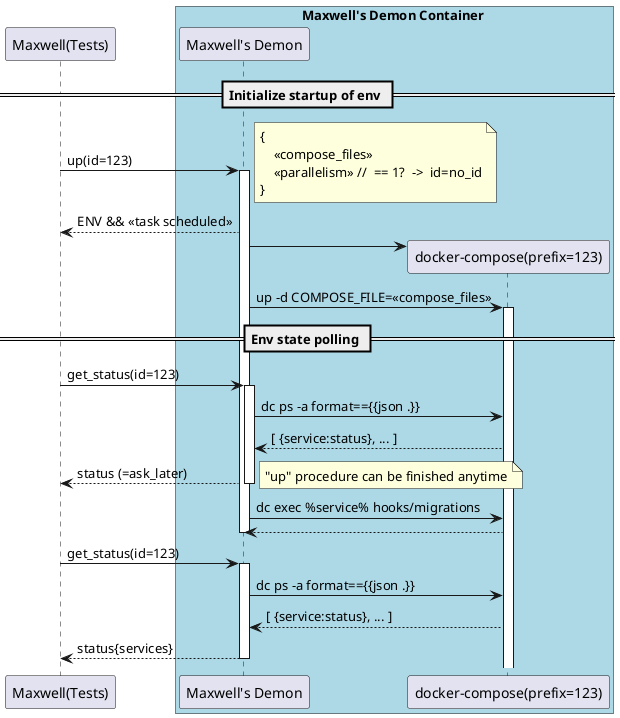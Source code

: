 @startuml
participant "Maxwell(Tests)"


box Maxwell's Demon Container #lightblue
participant "Maxwell's Demon"


== Initialize startup of env ==

"Maxwell(Tests)" -> "Maxwell's Demon" : up(id=123)
note right
{
    << compose_files >>
    << parallelism >> //  == 1?  ->  id=no_id
}
end note
activate "Maxwell's Demon"
"Maxwell(Tests)" <-- "Maxwell's Demon" : ENV && << task scheduled >>

"Maxwell's Demon" -> "docker-compose(prefix=123)" ** :
"Maxwell's Demon" -> "docker-compose(prefix=123)": up -d COMPOSE_FILE=<< compose_files >>
activate "docker-compose(prefix=123)"


== Env state polling ==

"Maxwell(Tests)" -> "Maxwell's Demon" : get_status(id=123)
activate "Maxwell's Demon"

"Maxwell's Demon" -> "docker-compose(prefix=123)" : dc ps -a format=={{json .}}
"Maxwell's Demon" <-- "docker-compose(prefix=123)" : [ {service:status}, ... ]

return status (=ask_later)

note right
"up" procedure can be finished anytime
end note


"Maxwell's Demon" -> "docker-compose(prefix=123)": dc exec %service% hooks/migrations

"Maxwell's Demon" <-- "docker-compose(prefix=123)"
deactivate "Maxwell's Demon"


"Maxwell(Tests)" -> "Maxwell's Demon" : get_status(id=123)
activate "Maxwell's Demon"

"Maxwell's Demon" -> "docker-compose(prefix=123)" : dc ps -a format=={{json .}}
"Maxwell's Demon" <-- "docker-compose(prefix=123)" : [ {service:status}, ... ]

return status{services}
@enduml
